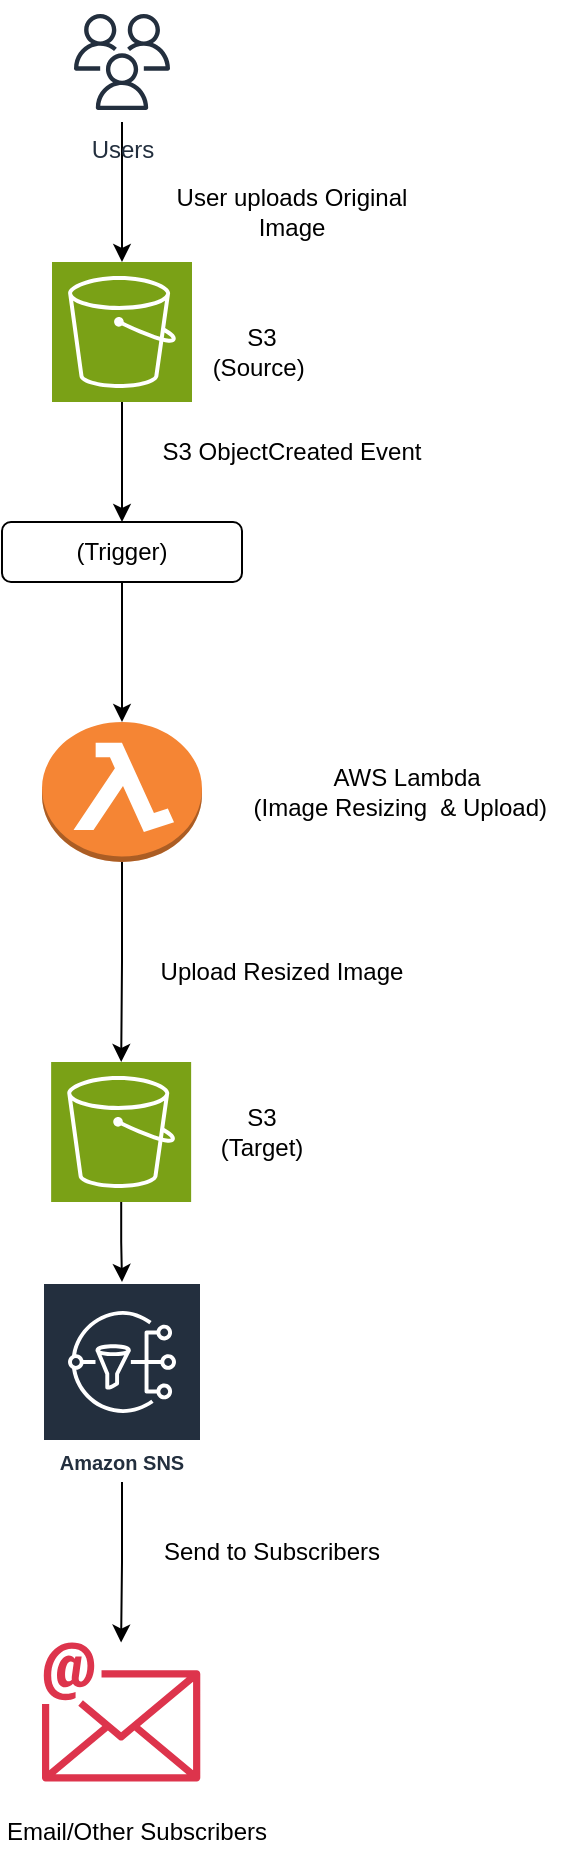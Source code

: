 <mxfile version="27.1.3">
  <diagram name="Page-1" id="jJ6hZ7A4q83ucd-lhPS9">
    <mxGraphModel dx="909" dy="398" grid="1" gridSize="10" guides="1" tooltips="1" connect="1" arrows="1" fold="1" page="1" pageScale="1" pageWidth="850" pageHeight="1100" math="0" shadow="0">
      <root>
        <mxCell id="0" />
        <mxCell id="1" parent="0" />
        <mxCell id="KU1QNiQ9F2yr2tfShmG7-12" value="" style="edgeStyle=orthogonalEdgeStyle;rounded=0;orthogonalLoop=1;jettySize=auto;html=1;" edge="1" parent="1" source="KU1QNiQ9F2yr2tfShmG7-1" target="KU1QNiQ9F2yr2tfShmG7-3">
          <mxGeometry relative="1" as="geometry" />
        </mxCell>
        <mxCell id="KU1QNiQ9F2yr2tfShmG7-1" value="Users" style="sketch=0;outlineConnect=0;fontColor=#232F3E;gradientColor=none;strokeColor=#232F3E;fillColor=#ffffff;dashed=0;verticalLabelPosition=bottom;verticalAlign=top;align=center;html=1;fontSize=12;fontStyle=0;aspect=fixed;shape=mxgraph.aws4.resourceIcon;resIcon=mxgraph.aws4.users;" vertex="1" parent="1">
          <mxGeometry x="300" y="40" width="60" height="60" as="geometry" />
        </mxCell>
        <mxCell id="KU1QNiQ9F2yr2tfShmG7-13" value="" style="edgeStyle=orthogonalEdgeStyle;rounded=0;orthogonalLoop=1;jettySize=auto;html=1;" edge="1" parent="1" source="KU1QNiQ9F2yr2tfShmG7-3" target="KU1QNiQ9F2yr2tfShmG7-6">
          <mxGeometry relative="1" as="geometry" />
        </mxCell>
        <mxCell id="KU1QNiQ9F2yr2tfShmG7-3" value="" style="sketch=0;points=[[0,0,0],[0.25,0,0],[0.5,0,0],[0.75,0,0],[1,0,0],[0,1,0],[0.25,1,0],[0.5,1,0],[0.75,1,0],[1,1,0],[0,0.25,0],[0,0.5,0],[0,0.75,0],[1,0.25,0],[1,0.5,0],[1,0.75,0]];outlineConnect=0;fontColor=#232F3E;fillColor=#7AA116;strokeColor=#ffffff;dashed=0;verticalLabelPosition=bottom;verticalAlign=top;align=center;html=1;fontSize=12;fontStyle=0;aspect=fixed;shape=mxgraph.aws4.resourceIcon;resIcon=mxgraph.aws4.s3;" vertex="1" parent="1">
          <mxGeometry x="295" y="170" width="70" height="70" as="geometry" />
        </mxCell>
        <mxCell id="KU1QNiQ9F2yr2tfShmG7-14" value="" style="edgeStyle=orthogonalEdgeStyle;rounded=0;orthogonalLoop=1;jettySize=auto;html=1;" edge="1" parent="1" source="KU1QNiQ9F2yr2tfShmG7-6" target="KU1QNiQ9F2yr2tfShmG7-7">
          <mxGeometry relative="1" as="geometry" />
        </mxCell>
        <mxCell id="KU1QNiQ9F2yr2tfShmG7-6" value="(Trigger)" style="rounded=1;whiteSpace=wrap;html=1;" vertex="1" parent="1">
          <mxGeometry x="270" y="300" width="120" height="30" as="geometry" />
        </mxCell>
        <mxCell id="KU1QNiQ9F2yr2tfShmG7-15" value="" style="edgeStyle=orthogonalEdgeStyle;rounded=0;orthogonalLoop=1;jettySize=auto;html=1;" edge="1" parent="1" source="KU1QNiQ9F2yr2tfShmG7-7" target="KU1QNiQ9F2yr2tfShmG7-9">
          <mxGeometry relative="1" as="geometry" />
        </mxCell>
        <mxCell id="KU1QNiQ9F2yr2tfShmG7-7" value="" style="outlineConnect=0;dashed=0;verticalLabelPosition=bottom;verticalAlign=top;align=center;html=1;shape=mxgraph.aws3.lambda_function;fillColor=#F58534;gradientColor=none;" vertex="1" parent="1">
          <mxGeometry x="290" y="400" width="80" height="70" as="geometry" />
        </mxCell>
        <mxCell id="KU1QNiQ9F2yr2tfShmG7-16" value="" style="edgeStyle=orthogonalEdgeStyle;rounded=0;orthogonalLoop=1;jettySize=auto;html=1;" edge="1" parent="1" source="KU1QNiQ9F2yr2tfShmG7-9" target="KU1QNiQ9F2yr2tfShmG7-10">
          <mxGeometry relative="1" as="geometry" />
        </mxCell>
        <mxCell id="KU1QNiQ9F2yr2tfShmG7-9" value="" style="sketch=0;points=[[0,0,0],[0.25,0,0],[0.5,0,0],[0.75,0,0],[1,0,0],[0,1,0],[0.25,1,0],[0.5,1,0],[0.75,1,0],[1,1,0],[0,0.25,0],[0,0.5,0],[0,0.75,0],[1,0.25,0],[1,0.5,0],[1,0.75,0]];outlineConnect=0;fontColor=#232F3E;fillColor=#7AA116;strokeColor=#ffffff;dashed=0;verticalLabelPosition=bottom;verticalAlign=top;align=center;html=1;fontSize=12;fontStyle=0;aspect=fixed;shape=mxgraph.aws4.resourceIcon;resIcon=mxgraph.aws4.s3;" vertex="1" parent="1">
          <mxGeometry x="294.57" y="570" width="70" height="70" as="geometry" />
        </mxCell>
        <mxCell id="KU1QNiQ9F2yr2tfShmG7-17" value="" style="edgeStyle=orthogonalEdgeStyle;rounded=0;orthogonalLoop=1;jettySize=auto;html=1;" edge="1" parent="1" source="KU1QNiQ9F2yr2tfShmG7-10" target="KU1QNiQ9F2yr2tfShmG7-11">
          <mxGeometry relative="1" as="geometry" />
        </mxCell>
        <mxCell id="KU1QNiQ9F2yr2tfShmG7-10" value="Amazon SNS" style="sketch=0;outlineConnect=0;fontColor=#232F3E;gradientColor=none;strokeColor=#ffffff;fillColor=#232F3E;dashed=0;verticalLabelPosition=middle;verticalAlign=bottom;align=center;html=1;whiteSpace=wrap;fontSize=10;fontStyle=1;spacing=3;shape=mxgraph.aws4.productIcon;prIcon=mxgraph.aws4.sns;" vertex="1" parent="1">
          <mxGeometry x="290" y="680" width="80" height="100" as="geometry" />
        </mxCell>
        <mxCell id="KU1QNiQ9F2yr2tfShmG7-11" value="" style="sketch=0;outlineConnect=0;fontColor=#232F3E;gradientColor=none;fillColor=#DD344C;strokeColor=none;dashed=0;verticalLabelPosition=bottom;verticalAlign=top;align=center;html=1;fontSize=12;fontStyle=0;aspect=fixed;shape=mxgraph.aws4.email;" vertex="1" parent="1">
          <mxGeometry x="290" y="860" width="79.14" height="70" as="geometry" />
        </mxCell>
        <mxCell id="KU1QNiQ9F2yr2tfShmG7-18" value="S3 (Source)&amp;nbsp;" style="text;html=1;align=center;verticalAlign=middle;whiteSpace=wrap;rounded=0;" vertex="1" parent="1">
          <mxGeometry x="370" y="200" width="60" height="30" as="geometry" />
        </mxCell>
        <mxCell id="KU1QNiQ9F2yr2tfShmG7-19" value="S3 ObjectCreated Event" style="text;html=1;align=center;verticalAlign=middle;whiteSpace=wrap;rounded=0;" vertex="1" parent="1">
          <mxGeometry x="340" y="250" width="150" height="30" as="geometry" />
        </mxCell>
        <mxCell id="KU1QNiQ9F2yr2tfShmG7-20" value="AWS Lambda&lt;br&gt;(Image Resizing&amp;nbsp; &amp;amp;&amp;nbsp;Upload) &amp;nbsp;" style="text;html=1;align=center;verticalAlign=middle;whiteSpace=wrap;rounded=0;" vertex="1" parent="1">
          <mxGeometry x="390" y="420" width="165" height="30" as="geometry" />
        </mxCell>
        <mxCell id="KU1QNiQ9F2yr2tfShmG7-21" value="Upload Resized Image" style="text;html=1;align=center;verticalAlign=middle;whiteSpace=wrap;rounded=0;" vertex="1" parent="1">
          <mxGeometry x="340" y="510" width="140" height="30" as="geometry" />
        </mxCell>
        <mxCell id="KU1QNiQ9F2yr2tfShmG7-22" value="Send to Subscribers" style="text;html=1;align=center;verticalAlign=middle;whiteSpace=wrap;rounded=0;" vertex="1" parent="1">
          <mxGeometry x="340" y="800" width="130" height="30" as="geometry" />
        </mxCell>
        <mxCell id="KU1QNiQ9F2yr2tfShmG7-23" value="Email/Other&amp;nbsp;Subscribers" style="text;html=1;align=center;verticalAlign=middle;whiteSpace=wrap;rounded=0;" vertex="1" parent="1">
          <mxGeometry x="270" y="940" width="135" height="30" as="geometry" />
        </mxCell>
        <mxCell id="KU1QNiQ9F2yr2tfShmG7-24" value="User uploads&amp;nbsp;Original Image" style="text;html=1;align=center;verticalAlign=middle;whiteSpace=wrap;rounded=0;" vertex="1" parent="1">
          <mxGeometry x="340" y="130" width="150" height="30" as="geometry" />
        </mxCell>
        <mxCell id="KU1QNiQ9F2yr2tfShmG7-25" value="S3 (Target)" style="text;html=1;align=center;verticalAlign=middle;whiteSpace=wrap;rounded=0;" vertex="1" parent="1">
          <mxGeometry x="370" y="590" width="60" height="30" as="geometry" />
        </mxCell>
      </root>
    </mxGraphModel>
  </diagram>
</mxfile>
